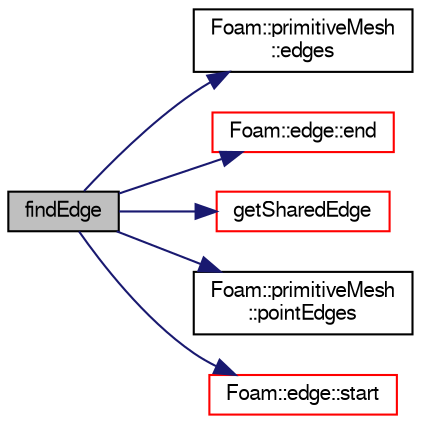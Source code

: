 digraph "findEdge"
{
  bgcolor="transparent";
  edge [fontname="FreeSans",fontsize="10",labelfontname="FreeSans",labelfontsize="10"];
  node [fontname="FreeSans",fontsize="10",shape=record];
  rankdir="LR";
  Node816 [label="findEdge",height=0.2,width=0.4,color="black", fillcolor="grey75", style="filled", fontcolor="black"];
  Node816 -> Node817 [color="midnightblue",fontsize="10",style="solid",fontname="FreeSans"];
  Node817 [label="Foam::primitiveMesh\l::edges",height=0.2,width=0.4,color="black",URL="$a27530.html#a21d764179912ddda5c6f95193c289846",tooltip="Return mesh edges. Uses calcEdges. "];
  Node816 -> Node818 [color="midnightblue",fontsize="10",style="solid",fontname="FreeSans"];
  Node818 [label="Foam::edge::end",height=0.2,width=0.4,color="red",URL="$a27210.html#a5ac1c619caccdf5bcf8c3d58a409849f",tooltip="Return end vertex label. "];
  Node816 -> Node820 [color="midnightblue",fontsize="10",style="solid",fontname="FreeSans"];
  Node820 [label="getSharedEdge",height=0.2,width=0.4,color="red",URL="$a21153.html#a3de615b659fcc994b0d7f17ffb51f599",tooltip="Return edge shared by two faces. Throws error if no edge found. "];
  Node816 -> Node829 [color="midnightblue",fontsize="10",style="solid",fontname="FreeSans"];
  Node829 [label="Foam::primitiveMesh\l::pointEdges",height=0.2,width=0.4,color="black",URL="$a27530.html#a219060536b044c749e6178283665d632"];
  Node816 -> Node896 [color="midnightblue",fontsize="10",style="solid",fontname="FreeSans"];
  Node896 [label="Foam::edge::start",height=0.2,width=0.4,color="red",URL="$a27210.html#afe56bdd2031bbf8321e35e2330c0b990",tooltip="Return start vertex label. "];
}
